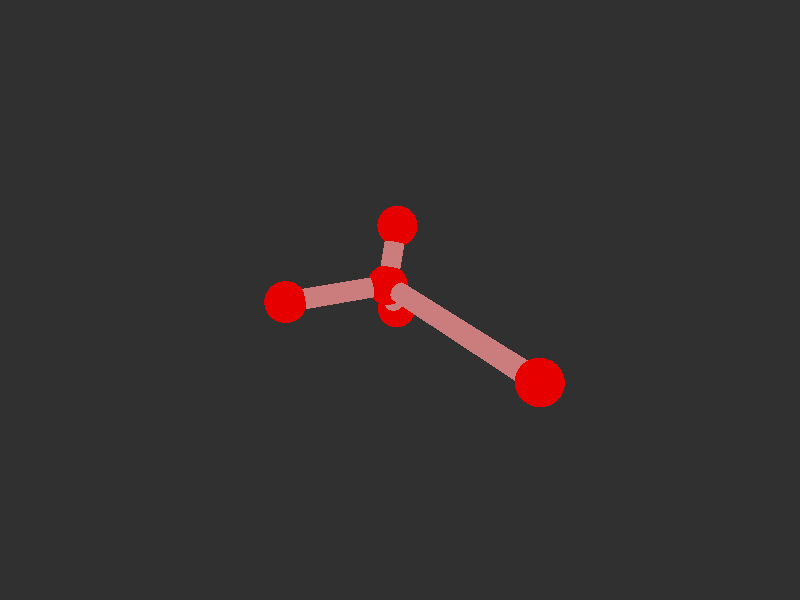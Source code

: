 #version 3.7; 
    global_settings { assumed_gamma 1.0 }
    

    camera {
    location  <20, 20, 20>
    right     x*image_width/image_height
    look_at   <0, 0, 0>
    angle 58
    }

    background { color rgb<1,1,1>*0.03 }


    light_source { <-20, 30, -25> color red 0.6 green 0.6 blue 0.6 }
    light_source { < 20, 30, -25> color red 0.6 green 0.6 blue 0.6 }
    
    #declare m = 1;
    union {

    union {
    sphere { m*<-0.639093373761608,-0.15254196877708867,-1.519755242816836>, 1 }        
    sphere {  m*<0.3763508891991189,0.28736966972065703,8.418811078212919>, 1 }
    sphere {  m*<4.002334648750561,0.015978999510534303,-3.7263456288740753>, 1 }
    sphere {  m*<-2.279255470677696,2.1761603778745346,-2.4615662549293686>, 1}
    sphere { m*<-2.0114682496398637,-2.7115315645293627,-2.272019969766798>, 1 }    

        pigment { color rgb<0.8,0,0>  }
    finish { ambient 0.1 diffuse 0.7 phong 1 }
    }    
    union {
    cylinder { m*<0.3763508891991189,0.28736966972065703,8.418811078212919>, <-0.639093373761608,-0.15254196877708867,-1.519755242816836>, 0.5 }
    cylinder { m*<4.002334648750561,0.015978999510534303,-3.7263456288740753>, <-0.639093373761608,-0.15254196877708867,-1.519755242816836>, 0.5}
    cylinder { m*<-2.279255470677696,2.1761603778745346,-2.4615662549293686>, <-0.639093373761608,-0.15254196877708867,-1.519755242816836>, 0.5 }
    cylinder {  m*<-2.0114682496398637,-2.7115315645293627,-2.272019969766798>, <-0.639093373761608,-0.15254196877708867,-1.519755242816836>, 0.5}

    pigment { color rgb<0.6,.2,.2>  }
    finish { ambient 0.1 diffuse 0.7 phong 1 }    
    }
    
    // rotate <0, 0, 0>
    }
    #version 3.7; 
    global_settings { assumed_gamma 1.0 }
    

    camera {
    location  <20, 20, 20>
    right     x*image_width/image_height
    look_at   <0, 0, 0>
    angle 58
    }

    background { color rgb<1,1,1>*0.03 }


    light_source { <-20, 30, -25> color red 0.6 green 0.6 blue 0.6 }
    light_source { < 20, 30, -25> color red 0.6 green 0.6 blue 0.6 }
    
    #declare m = 1;
    union {

    union {
    sphere { m*<-0.639093373761608,-0.15254196877708867,-1.519755242816836>, 1 }        
    sphere {  m*<0.3763508891991189,0.28736966972065703,8.418811078212919>, 1 }
    sphere {  m*<4.002334648750561,0.015978999510534303,-3.7263456288740753>, 1 }
    sphere {  m*<-2.279255470677696,2.1761603778745346,-2.4615662549293686>, 1}
    sphere { m*<-2.0114682496398637,-2.7115315645293627,-2.272019969766798>, 1 }    

        pigment { color rgb<0.8,0,0>  }
    finish { ambient 0.1 diffuse 0.7 phong 1 }
    }    
    union {
    cylinder { m*<0.3763508891991189,0.28736966972065703,8.418811078212919>, <-0.639093373761608,-0.15254196877708867,-1.519755242816836>, 0.5 }
    cylinder { m*<4.002334648750561,0.015978999510534303,-3.7263456288740753>, <-0.639093373761608,-0.15254196877708867,-1.519755242816836>, 0.5}
    cylinder { m*<-2.279255470677696,2.1761603778745346,-2.4615662549293686>, <-0.639093373761608,-0.15254196877708867,-1.519755242816836>, 0.5 }
    cylinder {  m*<-2.0114682496398637,-2.7115315645293627,-2.272019969766798>, <-0.639093373761608,-0.15254196877708867,-1.519755242816836>, 0.5}

    pigment { color rgb<0.6,.2,.2>  }
    finish { ambient 0.1 diffuse 0.7 phong 1 }    
    }
    
    // rotate <0, 0, 0>
    }
    
